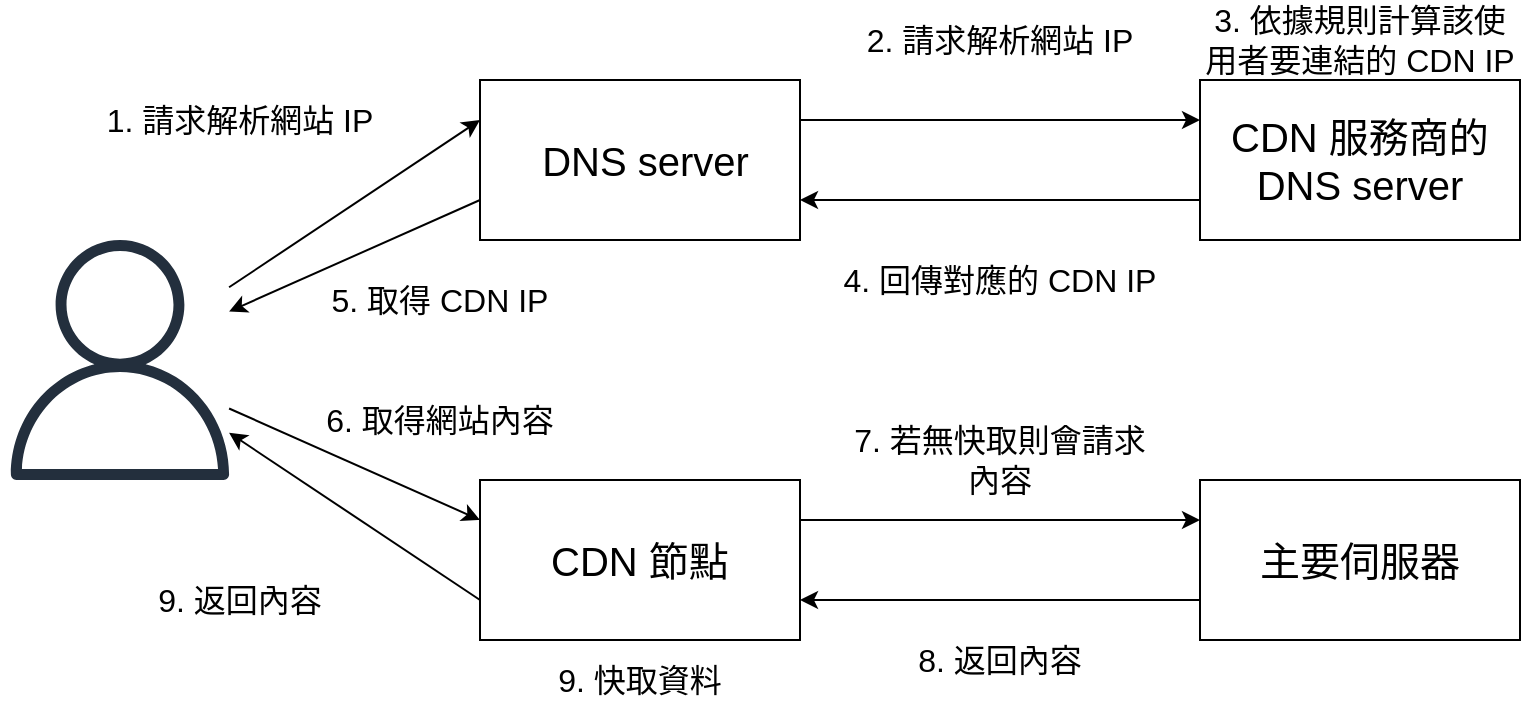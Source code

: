 <mxfile version="21.7.5" type="device" pages="2">
  <diagram name="cdn" id="mukvChk0JRmGtcqSvGrp">
    <mxGraphModel dx="1418" dy="820" grid="1" gridSize="10" guides="1" tooltips="1" connect="1" arrows="1" fold="1" page="1" pageScale="1" pageWidth="3300" pageHeight="4681" math="0" shadow="0">
      <root>
        <mxCell id="0" />
        <mxCell id="1" parent="0" />
        <mxCell id="1v6ZPlYNpp49_xDTOadp-1" value="" style="sketch=0;outlineConnect=0;fontColor=#232F3E;gradientColor=none;fillColor=#232F3D;strokeColor=none;dashed=0;verticalLabelPosition=bottom;verticalAlign=top;align=center;html=1;fontSize=12;fontStyle=0;aspect=fixed;pointerEvents=1;shape=mxgraph.aws4.user;" parent="1" vertex="1">
          <mxGeometry x="120" y="240" width="120" height="120" as="geometry" />
        </mxCell>
        <mxCell id="1v6ZPlYNpp49_xDTOadp-2" value="&amp;nbsp;DNS server" style="rounded=0;whiteSpace=wrap;html=1;fontSize=20;" parent="1" vertex="1">
          <mxGeometry x="360" y="160" width="160" height="80" as="geometry" />
        </mxCell>
        <mxCell id="1v6ZPlYNpp49_xDTOadp-3" value="CDN 服務商的 DNS server" style="rounded=0;whiteSpace=wrap;html=1;fontSize=20;" parent="1" vertex="1">
          <mxGeometry x="720" y="160" width="160" height="80" as="geometry" />
        </mxCell>
        <mxCell id="1v6ZPlYNpp49_xDTOadp-4" value="CDN 節點" style="rounded=0;whiteSpace=wrap;html=1;fontSize=20;" parent="1" vertex="1">
          <mxGeometry x="360" y="360" width="160" height="80" as="geometry" />
        </mxCell>
        <mxCell id="1v6ZPlYNpp49_xDTOadp-5" value="主要伺服器" style="rounded=0;whiteSpace=wrap;html=1;fontSize=20;" parent="1" vertex="1">
          <mxGeometry x="720" y="360" width="160" height="80" as="geometry" />
        </mxCell>
        <mxCell id="1v6ZPlYNpp49_xDTOadp-6" value="" style="endArrow=classic;html=1;rounded=0;entryX=0;entryY=0.25;entryDx=0;entryDy=0;" parent="1" source="1v6ZPlYNpp49_xDTOadp-1" target="1v6ZPlYNpp49_xDTOadp-2" edge="1">
          <mxGeometry width="50" height="50" relative="1" as="geometry">
            <mxPoint x="540" y="350" as="sourcePoint" />
            <mxPoint x="590" y="300" as="targetPoint" />
          </mxGeometry>
        </mxCell>
        <mxCell id="1v6ZPlYNpp49_xDTOadp-7" value="1. 請求解析網站 IP" style="text;html=1;strokeColor=none;fillColor=none;align=center;verticalAlign=middle;whiteSpace=wrap;rounded=0;fontSize=16;" parent="1" vertex="1">
          <mxGeometry x="160" y="160" width="160" height="40" as="geometry" />
        </mxCell>
        <mxCell id="1v6ZPlYNpp49_xDTOadp-10" value="" style="endArrow=classic;html=1;rounded=0;exitX=1;exitY=0.25;exitDx=0;exitDy=0;entryX=0;entryY=0.25;entryDx=0;entryDy=0;" parent="1" source="1v6ZPlYNpp49_xDTOadp-2" target="1v6ZPlYNpp49_xDTOadp-3" edge="1">
          <mxGeometry width="50" height="50" relative="1" as="geometry">
            <mxPoint x="540" y="350" as="sourcePoint" />
            <mxPoint x="590" y="300" as="targetPoint" />
          </mxGeometry>
        </mxCell>
        <mxCell id="1v6ZPlYNpp49_xDTOadp-11" value="2. 請求解析網站 IP" style="text;html=1;strokeColor=none;fillColor=none;align=center;verticalAlign=middle;whiteSpace=wrap;rounded=0;fontSize=16;" parent="1" vertex="1">
          <mxGeometry x="540" y="120" width="160" height="40" as="geometry" />
        </mxCell>
        <mxCell id="1v6ZPlYNpp49_xDTOadp-13" value="3. 依據規則計算該使用者要連結的 CDN IP" style="text;html=1;strokeColor=none;fillColor=none;align=center;verticalAlign=middle;whiteSpace=wrap;rounded=0;fontSize=16;" parent="1" vertex="1">
          <mxGeometry x="720" y="120" width="160" height="40" as="geometry" />
        </mxCell>
        <mxCell id="1v6ZPlYNpp49_xDTOadp-14" value="" style="endArrow=classic;html=1;rounded=0;entryX=1;entryY=0.75;entryDx=0;entryDy=0;exitX=0;exitY=0.75;exitDx=0;exitDy=0;" parent="1" source="1v6ZPlYNpp49_xDTOadp-3" target="1v6ZPlYNpp49_xDTOadp-2" edge="1">
          <mxGeometry width="50" height="50" relative="1" as="geometry">
            <mxPoint x="540" y="350" as="sourcePoint" />
            <mxPoint x="590" y="300" as="targetPoint" />
          </mxGeometry>
        </mxCell>
        <mxCell id="1v6ZPlYNpp49_xDTOadp-15" value="4. 回傳對應的 CDN IP" style="text;html=1;strokeColor=none;fillColor=none;align=center;verticalAlign=middle;whiteSpace=wrap;rounded=0;fontSize=16;" parent="1" vertex="1">
          <mxGeometry x="540" y="240" width="160" height="40" as="geometry" />
        </mxCell>
        <mxCell id="1v6ZPlYNpp49_xDTOadp-16" value="5. 取得 CDN IP" style="text;html=1;strokeColor=none;fillColor=none;align=center;verticalAlign=middle;whiteSpace=wrap;rounded=0;fontSize=16;" parent="1" vertex="1">
          <mxGeometry x="260" y="250" width="160" height="40" as="geometry" />
        </mxCell>
        <mxCell id="1v6ZPlYNpp49_xDTOadp-17" value="" style="endArrow=classic;html=1;rounded=0;exitX=0;exitY=0.75;exitDx=0;exitDy=0;" parent="1" source="1v6ZPlYNpp49_xDTOadp-2" target="1v6ZPlYNpp49_xDTOadp-1" edge="1">
          <mxGeometry width="50" height="50" relative="1" as="geometry">
            <mxPoint x="540" y="350" as="sourcePoint" />
            <mxPoint x="590" y="300" as="targetPoint" />
          </mxGeometry>
        </mxCell>
        <mxCell id="1v6ZPlYNpp49_xDTOadp-18" value="" style="endArrow=classic;html=1;rounded=0;entryX=0;entryY=0.25;entryDx=0;entryDy=0;" parent="1" source="1v6ZPlYNpp49_xDTOadp-1" target="1v6ZPlYNpp49_xDTOadp-4" edge="1">
          <mxGeometry width="50" height="50" relative="1" as="geometry">
            <mxPoint x="540" y="350" as="sourcePoint" />
            <mxPoint x="590" y="300" as="targetPoint" />
          </mxGeometry>
        </mxCell>
        <mxCell id="1v6ZPlYNpp49_xDTOadp-19" value="6. 取得網站內容" style="text;html=1;strokeColor=none;fillColor=none;align=center;verticalAlign=middle;whiteSpace=wrap;rounded=0;fontSize=16;" parent="1" vertex="1">
          <mxGeometry x="260" y="310" width="160" height="40" as="geometry" />
        </mxCell>
        <mxCell id="1v6ZPlYNpp49_xDTOadp-20" value="" style="endArrow=classic;html=1;rounded=0;exitX=1;exitY=0.25;exitDx=0;exitDy=0;entryX=0;entryY=0.25;entryDx=0;entryDy=0;" parent="1" source="1v6ZPlYNpp49_xDTOadp-4" target="1v6ZPlYNpp49_xDTOadp-5" edge="1">
          <mxGeometry width="50" height="50" relative="1" as="geometry">
            <mxPoint x="540" y="350" as="sourcePoint" />
            <mxPoint x="590" y="300" as="targetPoint" />
          </mxGeometry>
        </mxCell>
        <mxCell id="1v6ZPlYNpp49_xDTOadp-21" value="" style="endArrow=classic;html=1;rounded=0;exitX=0;exitY=0.75;exitDx=0;exitDy=0;entryX=1;entryY=0.75;entryDx=0;entryDy=0;" parent="1" source="1v6ZPlYNpp49_xDTOadp-5" target="1v6ZPlYNpp49_xDTOadp-4" edge="1">
          <mxGeometry width="50" height="50" relative="1" as="geometry">
            <mxPoint x="540" y="350" as="sourcePoint" />
            <mxPoint x="590" y="300" as="targetPoint" />
          </mxGeometry>
        </mxCell>
        <mxCell id="1v6ZPlYNpp49_xDTOadp-22" value="" style="endArrow=classic;html=1;rounded=0;exitX=0;exitY=0.75;exitDx=0;exitDy=0;" parent="1" source="1v6ZPlYNpp49_xDTOadp-4" target="1v6ZPlYNpp49_xDTOadp-1" edge="1">
          <mxGeometry width="50" height="50" relative="1" as="geometry">
            <mxPoint x="540" y="350" as="sourcePoint" />
            <mxPoint x="590" y="300" as="targetPoint" />
          </mxGeometry>
        </mxCell>
        <mxCell id="1v6ZPlYNpp49_xDTOadp-23" value="7. 若無快取則會請求內容" style="text;html=1;strokeColor=none;fillColor=none;align=center;verticalAlign=middle;whiteSpace=wrap;rounded=0;fontSize=16;" parent="1" vertex="1">
          <mxGeometry x="540" y="330" width="160" height="40" as="geometry" />
        </mxCell>
        <mxCell id="1v6ZPlYNpp49_xDTOadp-24" value="8. 返回內容" style="text;html=1;strokeColor=none;fillColor=none;align=center;verticalAlign=middle;whiteSpace=wrap;rounded=0;fontSize=16;" parent="1" vertex="1">
          <mxGeometry x="540" y="430" width="160" height="40" as="geometry" />
        </mxCell>
        <mxCell id="1v6ZPlYNpp49_xDTOadp-26" value="9. 返回內容" style="text;html=1;strokeColor=none;fillColor=none;align=center;verticalAlign=middle;whiteSpace=wrap;rounded=0;fontSize=16;" parent="1" vertex="1">
          <mxGeometry x="160" y="400" width="160" height="40" as="geometry" />
        </mxCell>
        <mxCell id="1v6ZPlYNpp49_xDTOadp-27" value="9. 快取資料" style="text;html=1;strokeColor=none;fillColor=none;align=center;verticalAlign=middle;whiteSpace=wrap;rounded=0;fontSize=16;" parent="1" vertex="1">
          <mxGeometry x="360" y="440" width="160" height="40" as="geometry" />
        </mxCell>
      </root>
    </mxGraphModel>
  </diagram>
  <diagram id="mBbRw7vUWLGd7wD9RoB5" name="cluster">
    <mxGraphModel dx="1418" dy="820" grid="1" gridSize="10" guides="1" tooltips="1" connect="1" arrows="1" fold="1" page="1" pageScale="1" pageWidth="3300" pageHeight="4681" math="0" shadow="0">
      <root>
        <mxCell id="0" />
        <mxCell id="1" parent="0" />
        <mxCell id="v7Njx5I247T84Uf-oavP-3" value="" style="rounded=0;whiteSpace=wrap;html=1;labelBackgroundColor=none;fillColor=none;" vertex="1" parent="1">
          <mxGeometry x="520" y="120" width="320" height="320" as="geometry" />
        </mxCell>
        <mxCell id="v7Njx5I247T84Uf-oavP-4" value="" style="sketch=0;outlineConnect=0;fontColor=#232F3E;gradientColor=none;fillColor=#232F3D;strokeColor=none;dashed=0;verticalLabelPosition=bottom;verticalAlign=top;align=center;html=1;fontSize=12;fontStyle=0;aspect=fixed;pointerEvents=1;shape=mxgraph.aws4.user;" vertex="1" parent="1">
          <mxGeometry x="320" y="240" width="78" height="78" as="geometry" />
        </mxCell>
        <mxCell id="v7Njx5I247T84Uf-oavP-5" value="" style="shape=flexArrow;endArrow=classic;html=1;rounded=0;entryX=0;entryY=0.5;entryDx=0;entryDy=0;" edge="1" parent="1" target="v7Njx5I247T84Uf-oavP-3">
          <mxGeometry width="50" height="50" relative="1" as="geometry">
            <mxPoint x="400" y="280" as="sourcePoint" />
            <mxPoint x="470" y="320" as="targetPoint" />
          </mxGeometry>
        </mxCell>
        <mxCell id="v7Njx5I247T84Uf-oavP-6" value="Cluster" style="text;html=1;strokeColor=none;fillColor=none;align=center;verticalAlign=middle;whiteSpace=wrap;rounded=0;fontSize=20;" vertex="1" parent="1">
          <mxGeometry x="520" y="80" width="80" height="40" as="geometry" />
        </mxCell>
        <mxCell id="v7Njx5I247T84Uf-oavP-7" value="User" style="text;html=1;strokeColor=none;fillColor=none;align=center;verticalAlign=middle;whiteSpace=wrap;rounded=0;fontSize=20;" vertex="1" parent="1">
          <mxGeometry x="320" y="200" width="80" height="40" as="geometry" />
        </mxCell>
        <mxCell id="v7Njx5I247T84Uf-oavP-8" value="Request" style="text;html=1;strokeColor=none;fillColor=none;align=center;verticalAlign=middle;whiteSpace=wrap;rounded=0;fontSize=20;" vertex="1" parent="1">
          <mxGeometry x="410" y="230" width="80" height="40" as="geometry" />
        </mxCell>
        <mxCell id="v7Njx5I247T84Uf-oavP-9" value="" style="ellipse;whiteSpace=wrap;html=1;aspect=fixed;" vertex="1" parent="1">
          <mxGeometry x="680" y="160" width="40" height="40" as="geometry" />
        </mxCell>
        <mxCell id="v7Njx5I247T84Uf-oavP-10" value="" style="ellipse;whiteSpace=wrap;html=1;aspect=fixed;" vertex="1" parent="1">
          <mxGeometry x="740" y="200" width="40" height="40" as="geometry" />
        </mxCell>
        <mxCell id="v7Njx5I247T84Uf-oavP-11" value="" style="ellipse;whiteSpace=wrap;html=1;aspect=fixed;" vertex="1" parent="1">
          <mxGeometry x="740" y="260" width="40" height="40" as="geometry" />
        </mxCell>
        <mxCell id="v7Njx5I247T84Uf-oavP-12" value="" style="ellipse;whiteSpace=wrap;html=1;aspect=fixed;" vertex="1" parent="1">
          <mxGeometry x="740" y="318" width="40" height="40" as="geometry" />
        </mxCell>
        <mxCell id="v7Njx5I247T84Uf-oavP-13" value="" style="ellipse;whiteSpace=wrap;html=1;aspect=fixed;" vertex="1" parent="1">
          <mxGeometry x="680" y="390" width="40" height="40" as="geometry" />
        </mxCell>
        <mxCell id="v7Njx5I247T84Uf-oavP-14" value="" style="endArrow=classic;html=1;rounded=0;exitX=0;exitY=0.5;exitDx=0;exitDy=0;entryX=0;entryY=0.5;entryDx=0;entryDy=0;" edge="1" parent="1" source="v7Njx5I247T84Uf-oavP-3" target="v7Njx5I247T84Uf-oavP-9">
          <mxGeometry width="50" height="50" relative="1" as="geometry">
            <mxPoint x="700" y="310" as="sourcePoint" />
            <mxPoint x="750" y="260" as="targetPoint" />
          </mxGeometry>
        </mxCell>
        <mxCell id="v7Njx5I247T84Uf-oavP-15" value="" style="endArrow=classic;html=1;rounded=0;exitX=0;exitY=0.5;exitDx=0;exitDy=0;entryX=0;entryY=0.5;entryDx=0;entryDy=0;" edge="1" parent="1" source="v7Njx5I247T84Uf-oavP-3" target="v7Njx5I247T84Uf-oavP-13">
          <mxGeometry width="50" height="50" relative="1" as="geometry">
            <mxPoint x="700" y="310" as="sourcePoint" />
            <mxPoint x="750" y="260" as="targetPoint" />
          </mxGeometry>
        </mxCell>
        <mxCell id="v7Njx5I247T84Uf-oavP-16" value="" style="endArrow=classic;html=1;rounded=0;entryX=0.688;entryY=0.313;entryDx=0;entryDy=0;entryPerimeter=0;" edge="1" parent="1" target="v7Njx5I247T84Uf-oavP-3">
          <mxGeometry width="50" height="50" relative="1" as="geometry">
            <mxPoint x="520" y="280" as="sourcePoint" />
            <mxPoint x="750" y="260" as="targetPoint" />
          </mxGeometry>
        </mxCell>
        <mxCell id="v7Njx5I247T84Uf-oavP-17" value="" style="endArrow=classic;html=1;rounded=0;entryX=0;entryY=0.5;entryDx=0;entryDy=0;" edge="1" parent="1" target="v7Njx5I247T84Uf-oavP-11">
          <mxGeometry width="50" height="50" relative="1" as="geometry">
            <mxPoint x="520" y="280" as="sourcePoint" />
            <mxPoint x="750" y="260" as="targetPoint" />
          </mxGeometry>
        </mxCell>
        <mxCell id="v7Njx5I247T84Uf-oavP-18" value="" style="endArrow=classic;html=1;rounded=0;entryX=0;entryY=0.5;entryDx=0;entryDy=0;" edge="1" parent="1" target="v7Njx5I247T84Uf-oavP-12">
          <mxGeometry width="50" height="50" relative="1" as="geometry">
            <mxPoint x="520" y="280" as="sourcePoint" />
            <mxPoint x="750" y="260" as="targetPoint" />
          </mxGeometry>
        </mxCell>
        <mxCell id="v7Njx5I247T84Uf-oavP-19" value="Node" style="text;html=1;strokeColor=none;fillColor=none;align=center;verticalAlign=middle;whiteSpace=wrap;rounded=0;fontSize=20;" vertex="1" parent="1">
          <mxGeometry x="730" y="150" width="80" height="40" as="geometry" />
        </mxCell>
      </root>
    </mxGraphModel>
  </diagram>
</mxfile>
